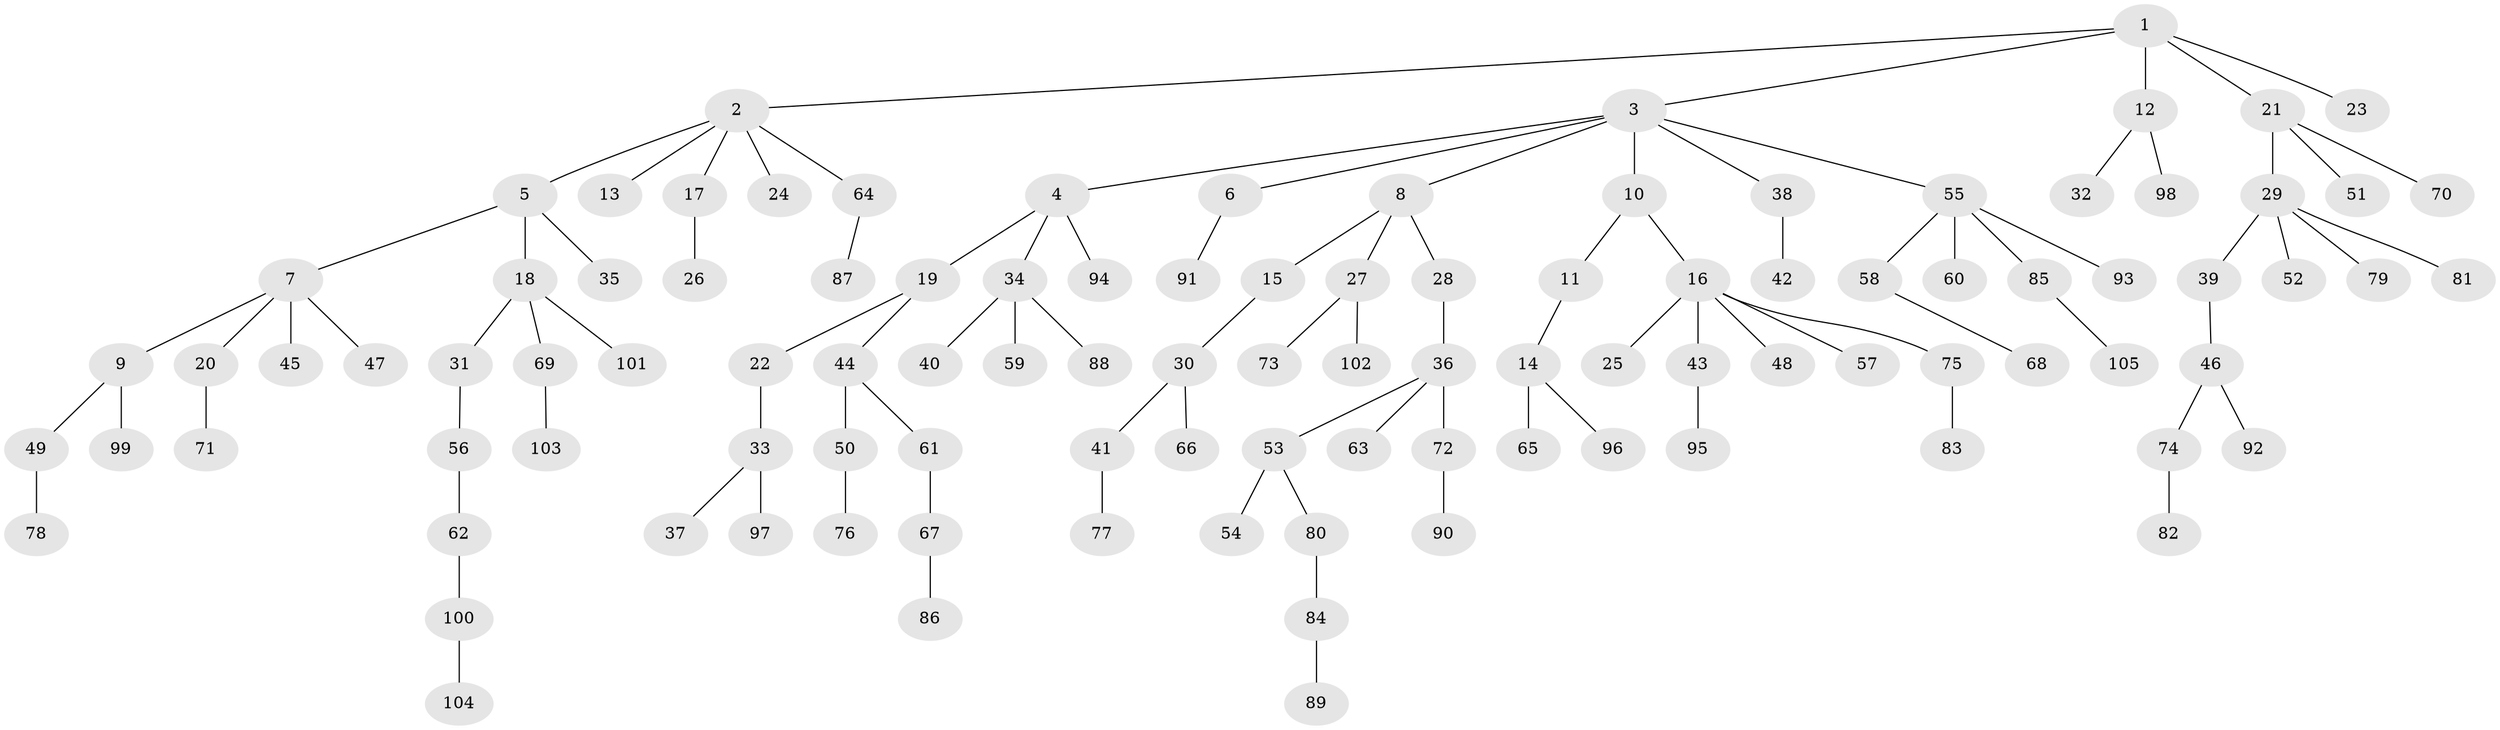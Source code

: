 // Generated by graph-tools (version 1.1) at 2025/15/03/09/25 04:15:21]
// undirected, 105 vertices, 104 edges
graph export_dot {
graph [start="1"]
  node [color=gray90,style=filled];
  1;
  2;
  3;
  4;
  5;
  6;
  7;
  8;
  9;
  10;
  11;
  12;
  13;
  14;
  15;
  16;
  17;
  18;
  19;
  20;
  21;
  22;
  23;
  24;
  25;
  26;
  27;
  28;
  29;
  30;
  31;
  32;
  33;
  34;
  35;
  36;
  37;
  38;
  39;
  40;
  41;
  42;
  43;
  44;
  45;
  46;
  47;
  48;
  49;
  50;
  51;
  52;
  53;
  54;
  55;
  56;
  57;
  58;
  59;
  60;
  61;
  62;
  63;
  64;
  65;
  66;
  67;
  68;
  69;
  70;
  71;
  72;
  73;
  74;
  75;
  76;
  77;
  78;
  79;
  80;
  81;
  82;
  83;
  84;
  85;
  86;
  87;
  88;
  89;
  90;
  91;
  92;
  93;
  94;
  95;
  96;
  97;
  98;
  99;
  100;
  101;
  102;
  103;
  104;
  105;
  1 -- 2;
  1 -- 3;
  1 -- 12;
  1 -- 21;
  1 -- 23;
  2 -- 5;
  2 -- 13;
  2 -- 17;
  2 -- 24;
  2 -- 64;
  3 -- 4;
  3 -- 6;
  3 -- 8;
  3 -- 10;
  3 -- 38;
  3 -- 55;
  4 -- 19;
  4 -- 34;
  4 -- 94;
  5 -- 7;
  5 -- 18;
  5 -- 35;
  6 -- 91;
  7 -- 9;
  7 -- 20;
  7 -- 45;
  7 -- 47;
  8 -- 15;
  8 -- 27;
  8 -- 28;
  9 -- 49;
  9 -- 99;
  10 -- 11;
  10 -- 16;
  11 -- 14;
  12 -- 32;
  12 -- 98;
  14 -- 65;
  14 -- 96;
  15 -- 30;
  16 -- 25;
  16 -- 43;
  16 -- 48;
  16 -- 57;
  16 -- 75;
  17 -- 26;
  18 -- 31;
  18 -- 69;
  18 -- 101;
  19 -- 22;
  19 -- 44;
  20 -- 71;
  21 -- 29;
  21 -- 51;
  21 -- 70;
  22 -- 33;
  27 -- 73;
  27 -- 102;
  28 -- 36;
  29 -- 39;
  29 -- 52;
  29 -- 79;
  29 -- 81;
  30 -- 41;
  30 -- 66;
  31 -- 56;
  33 -- 37;
  33 -- 97;
  34 -- 40;
  34 -- 59;
  34 -- 88;
  36 -- 53;
  36 -- 63;
  36 -- 72;
  38 -- 42;
  39 -- 46;
  41 -- 77;
  43 -- 95;
  44 -- 50;
  44 -- 61;
  46 -- 74;
  46 -- 92;
  49 -- 78;
  50 -- 76;
  53 -- 54;
  53 -- 80;
  55 -- 58;
  55 -- 60;
  55 -- 85;
  55 -- 93;
  56 -- 62;
  58 -- 68;
  61 -- 67;
  62 -- 100;
  64 -- 87;
  67 -- 86;
  69 -- 103;
  72 -- 90;
  74 -- 82;
  75 -- 83;
  80 -- 84;
  84 -- 89;
  85 -- 105;
  100 -- 104;
}
